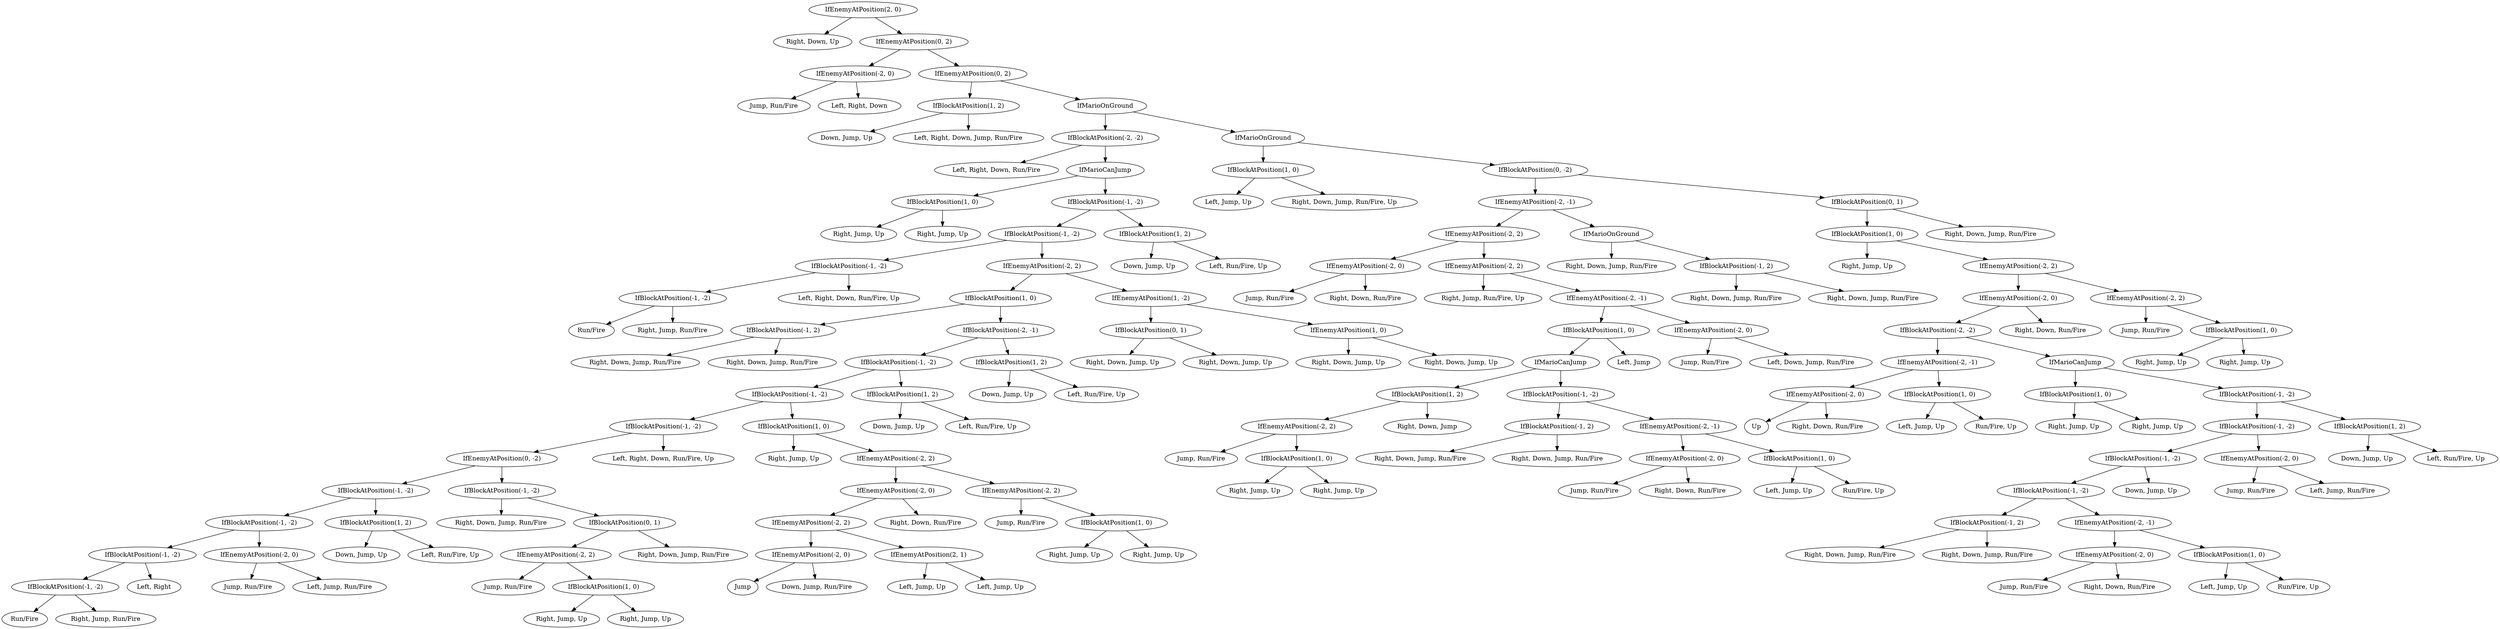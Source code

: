 digraph G {
  1 [ label="IfEnemyAtPosition(2, 0)" ];
  2 [ label="Right, Down, Up" ];
  3 [ label="IfEnemyAtPosition(0, 2)" ];
  4 [ label="IfEnemyAtPosition(-2, 0)" ];
  5 [ label="Jump, Run/Fire" ];
  6 [ label="Left, Right, Down" ];
  7 [ label="IfEnemyAtPosition(0, 2)" ];
  8 [ label="IfBlockAtPosition(1, 2)" ];
  9 [ label="Down, Jump, Up" ];
  10 [ label="Left, Right, Down, Jump, Run/Fire" ];
  11 [ label="IfMarioOnGround" ];
  12 [ label="IfBlockAtPosition(-2, -2)" ];
  13 [ label="Left, Right, Down, Run/Fire" ];
  14 [ label="IfMarioCanJump" ];
  15 [ label="IfBlockAtPosition(1, 0)" ];
  16 [ label="Right, Jump, Up" ];
  17 [ label="Right, Jump, Up" ];
  18 [ label="IfBlockAtPosition(-1, -2)" ];
  19 [ label="IfBlockAtPosition(-1, -2)" ];
  20 [ label="IfBlockAtPosition(-1, -2)" ];
  21 [ label="IfBlockAtPosition(-1, -2)" ];
  22 [ label="Run/Fire" ];
  23 [ label="Right, Jump, Run/Fire" ];
  24 [ label="Left, Right, Down, Run/Fire, Up" ];
  25 [ label="IfEnemyAtPosition(-2, 2)" ];
  26 [ label="IfBlockAtPosition(1, 0)" ];
  27 [ label="IfBlockAtPosition(-1, 2)" ];
  28 [ label="Right, Down, Jump, Run/Fire" ];
  29 [ label="Right, Down, Jump, Run/Fire" ];
  30 [ label="IfBlockAtPosition(-2, -1)" ];
  31 [ label="IfBlockAtPosition(-1, -2)" ];
  32 [ label="IfBlockAtPosition(-1, -2)" ];
  33 [ label="IfBlockAtPosition(-1, -2)" ];
  34 [ label="IfEnemyAtPosition(0, -2)" ];
  35 [ label="IfBlockAtPosition(-1, -2)" ];
  36 [ label="IfBlockAtPosition(-1, -2)" ];
  37 [ label="IfBlockAtPosition(-1, -2)" ];
  38 [ label="IfBlockAtPosition(-1, -2)" ];
  39 [ label="Run/Fire" ];
  40 [ label="Right, Jump, Run/Fire" ];
  41 [ label="Left, Right" ];
  42 [ label="IfEnemyAtPosition(-2, 0)" ];
  43 [ label="Jump, Run/Fire" ];
  44 [ label="Left, Jump, Run/Fire" ];
  45 [ label="IfBlockAtPosition(1, 2)" ];
  46 [ label="Down, Jump, Up" ];
  47 [ label="Left, Run/Fire, Up" ];
  48 [ label="IfBlockAtPosition(-1, -2)" ];
  49 [ label="Right, Down, Jump, Run/Fire" ];
  50 [ label="IfBlockAtPosition(0, 1)" ];
  51 [ label="IfEnemyAtPosition(-2, 2)" ];
  52 [ label="Jump, Run/Fire" ];
  53 [ label="IfBlockAtPosition(1, 0)" ];
  54 [ label="Right, Jump, Up" ];
  55 [ label="Right, Jump, Up" ];
  56 [ label="Right, Down, Jump, Run/Fire" ];
  57 [ label="Left, Right, Down, Run/Fire, Up" ];
  58 [ label="IfBlockAtPosition(1, 0)" ];
  59 [ label="Right, Jump, Up" ];
  60 [ label="IfEnemyAtPosition(-2, 2)" ];
  61 [ label="IfEnemyAtPosition(-2, 0)" ];
  62 [ label="IfEnemyAtPosition(-2, 2)" ];
  63 [ label="IfEnemyAtPosition(-2, 0)" ];
  64 [ label="Jump" ];
  65 [ label="Down, Jump, Run/Fire" ];
  66 [ label="IfEnemyAtPosition(2, 1)" ];
  67 [ label="Left, Jump, Up" ];
  68 [ label="Left, Jump, Up" ];
  69 [ label="Right, Down, Run/Fire" ];
  70 [ label="IfEnemyAtPosition(-2, 2)" ];
  71 [ label="Jump, Run/Fire" ];
  72 [ label="IfBlockAtPosition(1, 0)" ];
  73 [ label="Right, Jump, Up" ];
  74 [ label="Right, Jump, Up" ];
  75 [ label="IfBlockAtPosition(1, 2)" ];
  76 [ label="Down, Jump, Up" ];
  77 [ label="Left, Run/Fire, Up" ];
  78 [ label="IfBlockAtPosition(1, 2)" ];
  79 [ label="Down, Jump, Up" ];
  80 [ label="Left, Run/Fire, Up" ];
  81 [ label="IfEnemyAtPosition(1, -2)" ];
  82 [ label="IfBlockAtPosition(0, 1)" ];
  83 [ label="Right, Down, Jump, Up" ];
  84 [ label="Right, Down, Jump, Up" ];
  85 [ label="IfEnemyAtPosition(1, 0)" ];
  86 [ label="Right, Down, Jump, Up" ];
  87 [ label="Right, Down, Jump, Up" ];
  88 [ label="IfBlockAtPosition(1, 2)" ];
  89 [ label="Down, Jump, Up" ];
  90 [ label="Left, Run/Fire, Up" ];
  91 [ label="IfMarioOnGround" ];
  92 [ label="IfBlockAtPosition(1, 0)" ];
  93 [ label="Left, Jump, Up" ];
  94 [ label="Right, Down, Jump, Run/Fire, Up" ];
  95 [ label="IfBlockAtPosition(0, -2)" ];
  96 [ label="IfEnemyAtPosition(-2, -1)" ];
  97 [ label="IfEnemyAtPosition(-2, 2)" ];
  98 [ label="IfEnemyAtPosition(-2, 0)" ];
  99 [ label="Jump, Run/Fire" ];
  100 [ label="Right, Down, Run/Fire" ];
  101 [ label="IfEnemyAtPosition(-2, 2)" ];
  102 [ label="Right, Jump, Run/Fire, Up" ];
  103 [ label="IfEnemyAtPosition(-2, -1)" ];
  104 [ label="IfBlockAtPosition(1, 0)" ];
  105 [ label="IfMarioCanJump" ];
  106 [ label="IfBlockAtPosition(1, 2)" ];
  107 [ label="IfEnemyAtPosition(-2, 2)" ];
  108 [ label="Jump, Run/Fire" ];
  109 [ label="IfBlockAtPosition(1, 0)" ];
  110 [ label="Right, Jump, Up" ];
  111 [ label="Right, Jump, Up" ];
  112 [ label="Right, Down, Jump" ];
  113 [ label="IfBlockAtPosition(-1, -2)" ];
  114 [ label="IfBlockAtPosition(-1, 2)" ];
  115 [ label="Right, Down, Jump, Run/Fire" ];
  116 [ label="Right, Down, Jump, Run/Fire" ];
  117 [ label="IfEnemyAtPosition(-2, -1)" ];
  118 [ label="IfEnemyAtPosition(-2, 0)" ];
  119 [ label="Jump, Run/Fire" ];
  120 [ label="Right, Down, Run/Fire" ];
  121 [ label="IfBlockAtPosition(1, 0)" ];
  122 [ label="Left, Jump, Up" ];
  123 [ label="Run/Fire, Up" ];
  124 [ label="Left, Jump" ];
  125 [ label="IfEnemyAtPosition(-2, 0)" ];
  126 [ label="Jump, Run/Fire" ];
  127 [ label="Left, Down, Jump, Run/Fire" ];
  128 [ label="IfMarioOnGround" ];
  129 [ label="Right, Down, Jump, Run/Fire" ];
  130 [ label="IfBlockAtPosition(-1, 2)" ];
  131 [ label="Right, Down, Jump, Run/Fire" ];
  132 [ label="Right, Down, Jump, Run/Fire" ];
  133 [ label="IfBlockAtPosition(0, 1)" ];
  134 [ label="IfBlockAtPosition(1, 0)" ];
  135 [ label="Right, Jump, Up" ];
  136 [ label="IfEnemyAtPosition(-2, 2)" ];
  137 [ label="IfEnemyAtPosition(-2, 0)" ];
  138 [ label="IfBlockAtPosition(-2, -2)" ];
  139 [ label="IfEnemyAtPosition(-2, -1)" ];
  140 [ label="IfEnemyAtPosition(-2, 0)" ];
  141 [ label="Up" ];
  142 [ label="Right, Down, Run/Fire" ];
  143 [ label="IfBlockAtPosition(1, 0)" ];
  144 [ label="Left, Jump, Up" ];
  145 [ label="Run/Fire, Up" ];
  146 [ label="IfMarioCanJump" ];
  147 [ label="IfBlockAtPosition(1, 0)" ];
  148 [ label="Right, Jump, Up" ];
  149 [ label="Right, Jump, Up" ];
  150 [ label="IfBlockAtPosition(-1, -2)" ];
  151 [ label="IfBlockAtPosition(-1, -2)" ];
  152 [ label="IfBlockAtPosition(-1, -2)" ];
  153 [ label="IfBlockAtPosition(-1, -2)" ];
  154 [ label="IfBlockAtPosition(-1, 2)" ];
  155 [ label="Right, Down, Jump, Run/Fire" ];
  156 [ label="Right, Down, Jump, Run/Fire" ];
  157 [ label="IfEnemyAtPosition(-2, -1)" ];
  158 [ label="IfEnemyAtPosition(-2, 0)" ];
  159 [ label="Jump, Run/Fire" ];
  160 [ label="Right, Down, Run/Fire" ];
  161 [ label="IfBlockAtPosition(1, 0)" ];
  162 [ label="Left, Jump, Up" ];
  163 [ label="Run/Fire, Up" ];
  164 [ label="Down, Jump, Up" ];
  165 [ label="IfEnemyAtPosition(-2, 0)" ];
  166 [ label="Jump, Run/Fire" ];
  167 [ label="Left, Jump, Run/Fire" ];
  168 [ label="IfBlockAtPosition(1, 2)" ];
  169 [ label="Down, Jump, Up" ];
  170 [ label="Left, Run/Fire, Up" ];
  171 [ label="Right, Down, Run/Fire" ];
  172 [ label="IfEnemyAtPosition(-2, 2)" ];
  173 [ label="Jump, Run/Fire" ];
  174 [ label="IfBlockAtPosition(1, 0)" ];
  175 [ label="Right, Jump, Up" ];
  176 [ label="Right, Jump, Up" ];
  177 [ label="Right, Down, Jump, Run/Fire" ];
  4 -> 5;
  4 -> 6;
  8 -> 9;
  8 -> 10;
  15 -> 16;
  15 -> 17;
  21 -> 22;
  21 -> 23;
  20 -> 21;
  20 -> 24;
  27 -> 28;
  27 -> 29;
  38 -> 39;
  38 -> 40;
  37 -> 38;
  37 -> 41;
  42 -> 43;
  42 -> 44;
  36 -> 37;
  36 -> 42;
  45 -> 46;
  45 -> 47;
  35 -> 36;
  35 -> 45;
  53 -> 54;
  53 -> 55;
  51 -> 52;
  51 -> 53;
  50 -> 51;
  50 -> 56;
  48 -> 49;
  48 -> 50;
  34 -> 35;
  34 -> 48;
  33 -> 34;
  33 -> 57;
  63 -> 64;
  63 -> 65;
  66 -> 67;
  66 -> 68;
  62 -> 63;
  62 -> 66;
  61 -> 62;
  61 -> 69;
  72 -> 73;
  72 -> 74;
  70 -> 71;
  70 -> 72;
  60 -> 61;
  60 -> 70;
  58 -> 59;
  58 -> 60;
  32 -> 33;
  32 -> 58;
  75 -> 76;
  75 -> 77;
  31 -> 32;
  31 -> 75;
  78 -> 79;
  78 -> 80;
  30 -> 31;
  30 -> 78;
  26 -> 27;
  26 -> 30;
  82 -> 83;
  82 -> 84;
  85 -> 86;
  85 -> 87;
  81 -> 82;
  81 -> 85;
  25 -> 26;
  25 -> 81;
  19 -> 20;
  19 -> 25;
  88 -> 89;
  88 -> 90;
  18 -> 19;
  18 -> 88;
  14 -> 15;
  14 -> 18;
  12 -> 13;
  12 -> 14;
  92 -> 93;
  92 -> 94;
  98 -> 99;
  98 -> 100;
  109 -> 110;
  109 -> 111;
  107 -> 108;
  107 -> 109;
  106 -> 107;
  106 -> 112;
  114 -> 115;
  114 -> 116;
  118 -> 119;
  118 -> 120;
  121 -> 122;
  121 -> 123;
  117 -> 118;
  117 -> 121;
  113 -> 114;
  113 -> 117;
  105 -> 106;
  105 -> 113;
  104 -> 105;
  104 -> 124;
  125 -> 126;
  125 -> 127;
  103 -> 104;
  103 -> 125;
  101 -> 102;
  101 -> 103;
  97 -> 98;
  97 -> 101;
  130 -> 131;
  130 -> 132;
  128 -> 129;
  128 -> 130;
  96 -> 97;
  96 -> 128;
  140 -> 141;
  140 -> 142;
  143 -> 144;
  143 -> 145;
  139 -> 140;
  139 -> 143;
  147 -> 148;
  147 -> 149;
  154 -> 155;
  154 -> 156;
  158 -> 159;
  158 -> 160;
  161 -> 162;
  161 -> 163;
  157 -> 158;
  157 -> 161;
  153 -> 154;
  153 -> 157;
  152 -> 153;
  152 -> 164;
  165 -> 166;
  165 -> 167;
  151 -> 152;
  151 -> 165;
  168 -> 169;
  168 -> 170;
  150 -> 151;
  150 -> 168;
  146 -> 147;
  146 -> 150;
  138 -> 139;
  138 -> 146;
  137 -> 138;
  137 -> 171;
  174 -> 175;
  174 -> 176;
  172 -> 173;
  172 -> 174;
  136 -> 137;
  136 -> 172;
  134 -> 135;
  134 -> 136;
  133 -> 134;
  133 -> 177;
  95 -> 96;
  95 -> 133;
  91 -> 92;
  91 -> 95;
  11 -> 12;
  11 -> 91;
  7 -> 8;
  7 -> 11;
  3 -> 4;
  3 -> 7;
  1 -> 2;
  1 -> 3;
}

